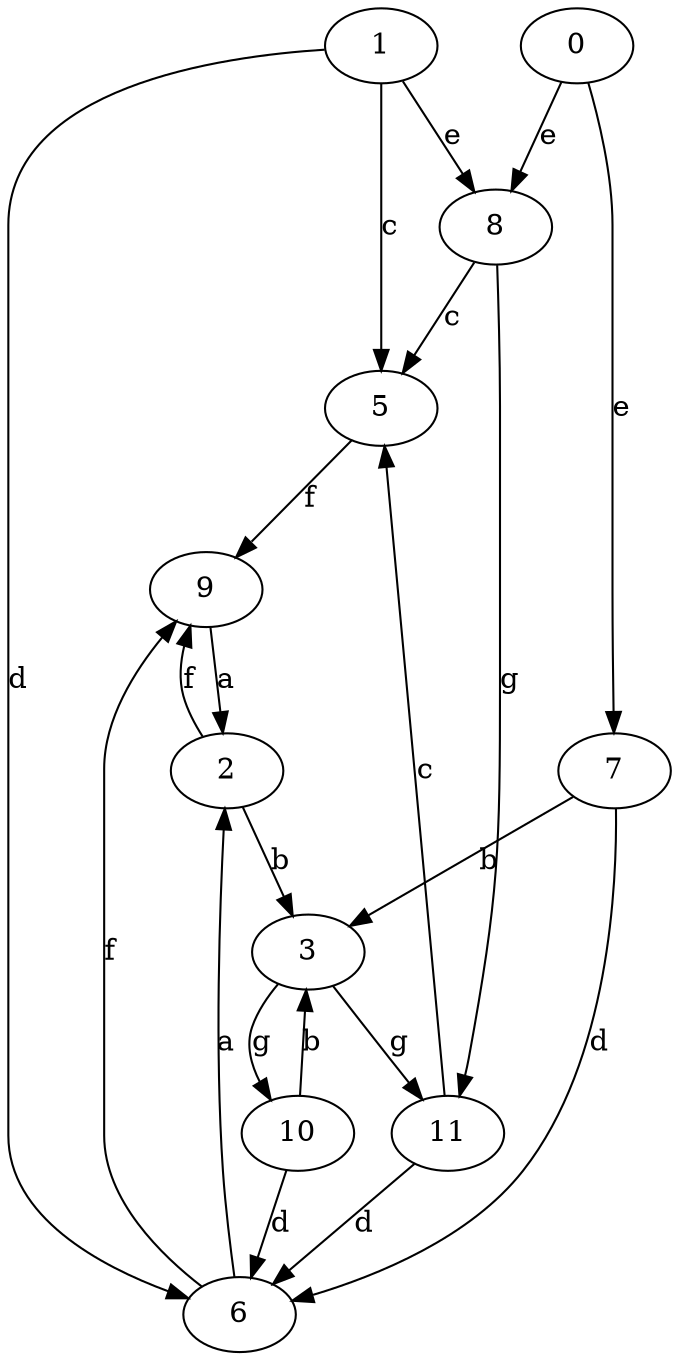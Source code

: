 strict digraph  {
1;
0;
2;
3;
5;
6;
7;
8;
9;
10;
11;
1 -> 5  [label=c];
1 -> 6  [label=d];
1 -> 8  [label=e];
0 -> 7  [label=e];
0 -> 8  [label=e];
2 -> 3  [label=b];
2 -> 9  [label=f];
3 -> 10  [label=g];
3 -> 11  [label=g];
5 -> 9  [label=f];
6 -> 2  [label=a];
6 -> 9  [label=f];
7 -> 3  [label=b];
7 -> 6  [label=d];
8 -> 5  [label=c];
8 -> 11  [label=g];
9 -> 2  [label=a];
10 -> 3  [label=b];
10 -> 6  [label=d];
11 -> 5  [label=c];
11 -> 6  [label=d];
}
